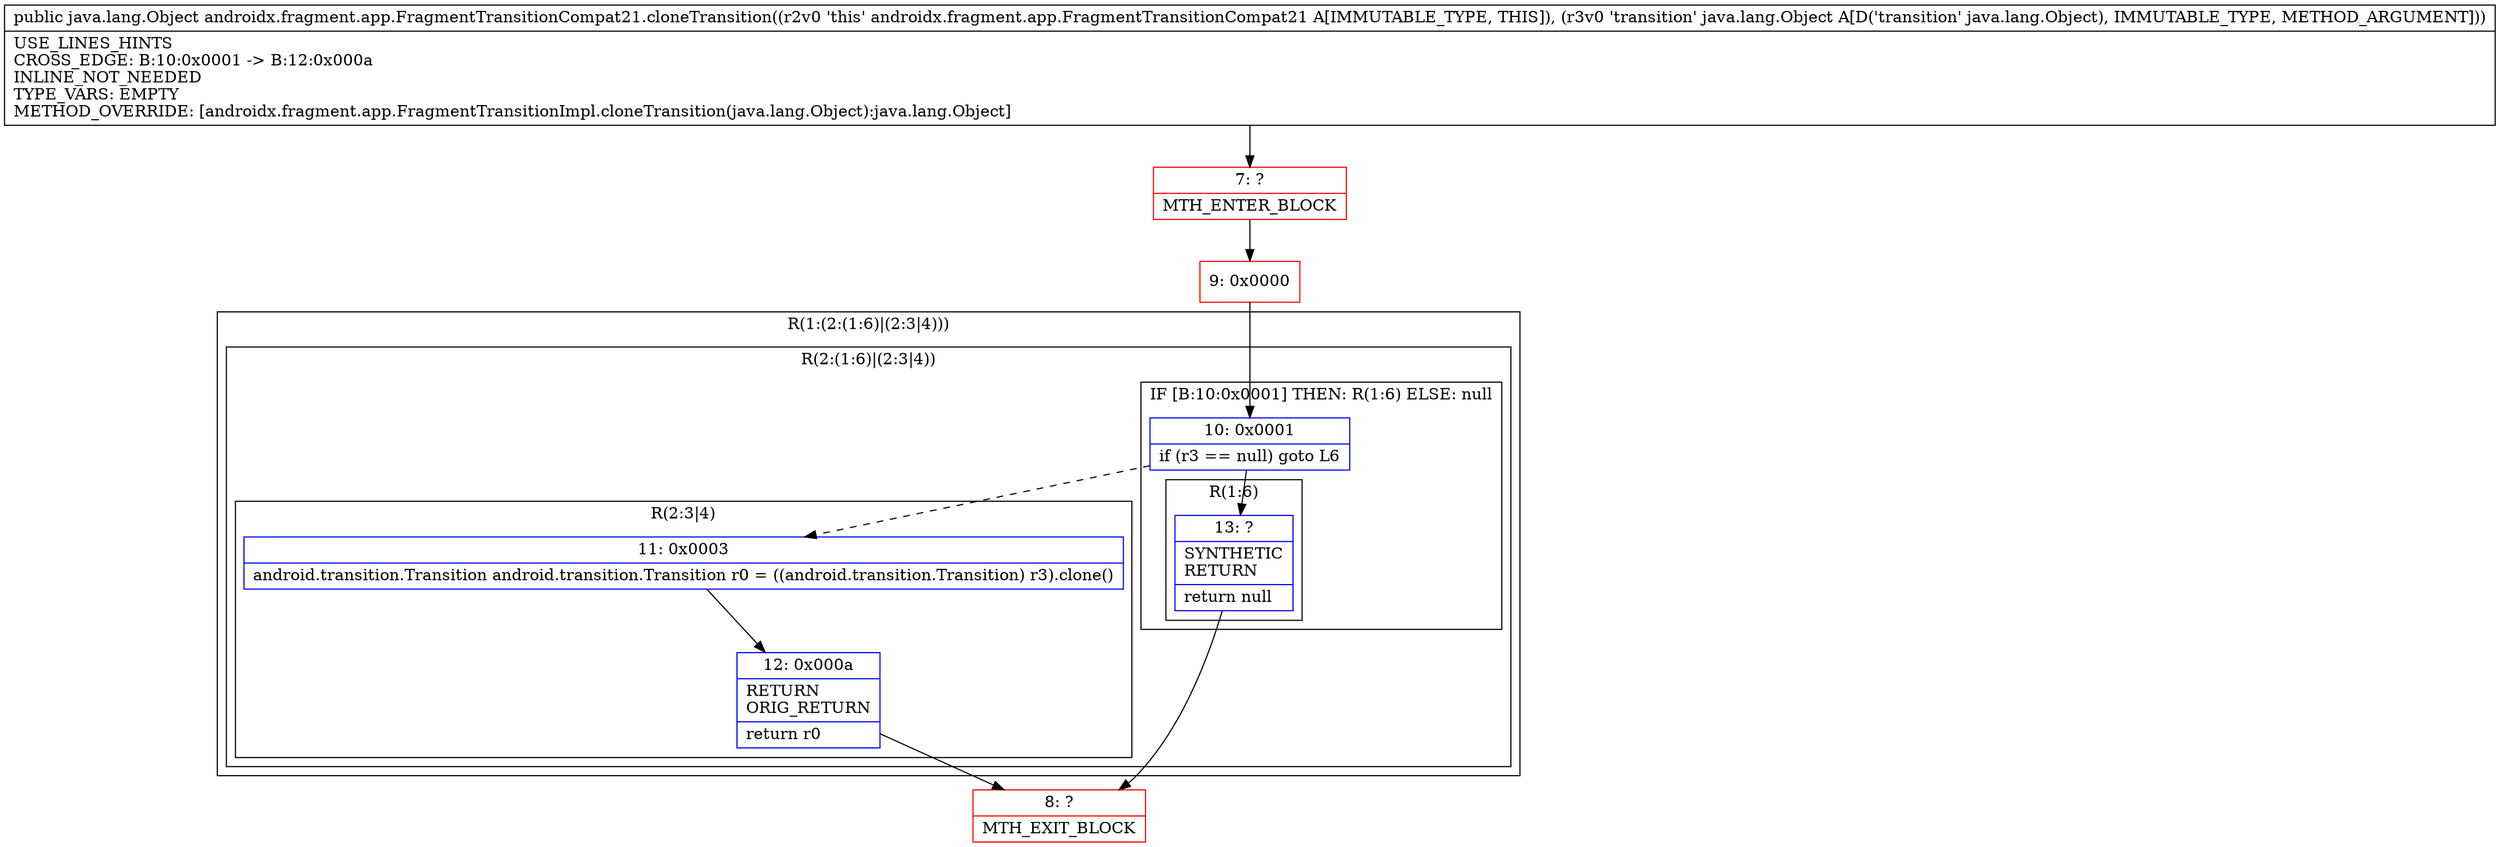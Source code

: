 digraph "CFG forandroidx.fragment.app.FragmentTransitionCompat21.cloneTransition(Ljava\/lang\/Object;)Ljava\/lang\/Object;" {
subgraph cluster_Region_101577136 {
label = "R(1:(2:(1:6)|(2:3|4)))";
node [shape=record,color=blue];
subgraph cluster_Region_1953400765 {
label = "R(2:(1:6)|(2:3|4))";
node [shape=record,color=blue];
subgraph cluster_IfRegion_1177559560 {
label = "IF [B:10:0x0001] THEN: R(1:6) ELSE: null";
node [shape=record,color=blue];
Node_10 [shape=record,label="{10\:\ 0x0001|if (r3 == null) goto L6\l}"];
subgraph cluster_Region_1960092238 {
label = "R(1:6)";
node [shape=record,color=blue];
Node_13 [shape=record,label="{13\:\ ?|SYNTHETIC\lRETURN\l|return null\l}"];
}
}
subgraph cluster_Region_984493070 {
label = "R(2:3|4)";
node [shape=record,color=blue];
Node_11 [shape=record,label="{11\:\ 0x0003|android.transition.Transition android.transition.Transition r0 = ((android.transition.Transition) r3).clone()\l}"];
Node_12 [shape=record,label="{12\:\ 0x000a|RETURN\lORIG_RETURN\l|return r0\l}"];
}
}
}
Node_7 [shape=record,color=red,label="{7\:\ ?|MTH_ENTER_BLOCK\l}"];
Node_9 [shape=record,color=red,label="{9\:\ 0x0000}"];
Node_8 [shape=record,color=red,label="{8\:\ ?|MTH_EXIT_BLOCK\l}"];
MethodNode[shape=record,label="{public java.lang.Object androidx.fragment.app.FragmentTransitionCompat21.cloneTransition((r2v0 'this' androidx.fragment.app.FragmentTransitionCompat21 A[IMMUTABLE_TYPE, THIS]), (r3v0 'transition' java.lang.Object A[D('transition' java.lang.Object), IMMUTABLE_TYPE, METHOD_ARGUMENT]))  | USE_LINES_HINTS\lCROSS_EDGE: B:10:0x0001 \-\> B:12:0x000a\lINLINE_NOT_NEEDED\lTYPE_VARS: EMPTY\lMETHOD_OVERRIDE: [androidx.fragment.app.FragmentTransitionImpl.cloneTransition(java.lang.Object):java.lang.Object]\l}"];
MethodNode -> Node_7;Node_10 -> Node_11[style=dashed];
Node_10 -> Node_13;
Node_13 -> Node_8;
Node_11 -> Node_12;
Node_12 -> Node_8;
Node_7 -> Node_9;
Node_9 -> Node_10;
}

